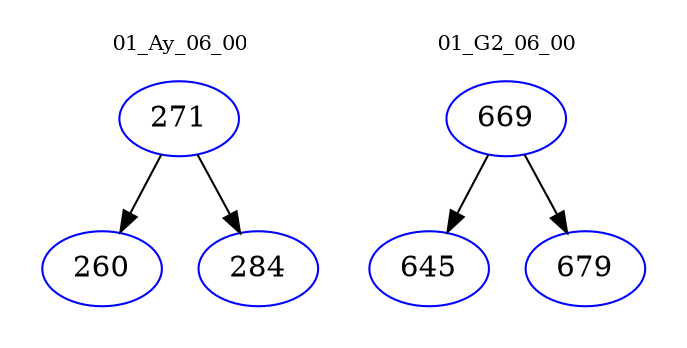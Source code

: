 digraph{
subgraph cluster_0 {
color = white
label = "01_Ay_06_00";
fontsize=10;
T0_271 [label="271", color="blue"]
T0_271 -> T0_260 [color="black"]
T0_260 [label="260", color="blue"]
T0_271 -> T0_284 [color="black"]
T0_284 [label="284", color="blue"]
}
subgraph cluster_1 {
color = white
label = "01_G2_06_00";
fontsize=10;
T1_669 [label="669", color="blue"]
T1_669 -> T1_645 [color="black"]
T1_645 [label="645", color="blue"]
T1_669 -> T1_679 [color="black"]
T1_679 [label="679", color="blue"]
}
}
